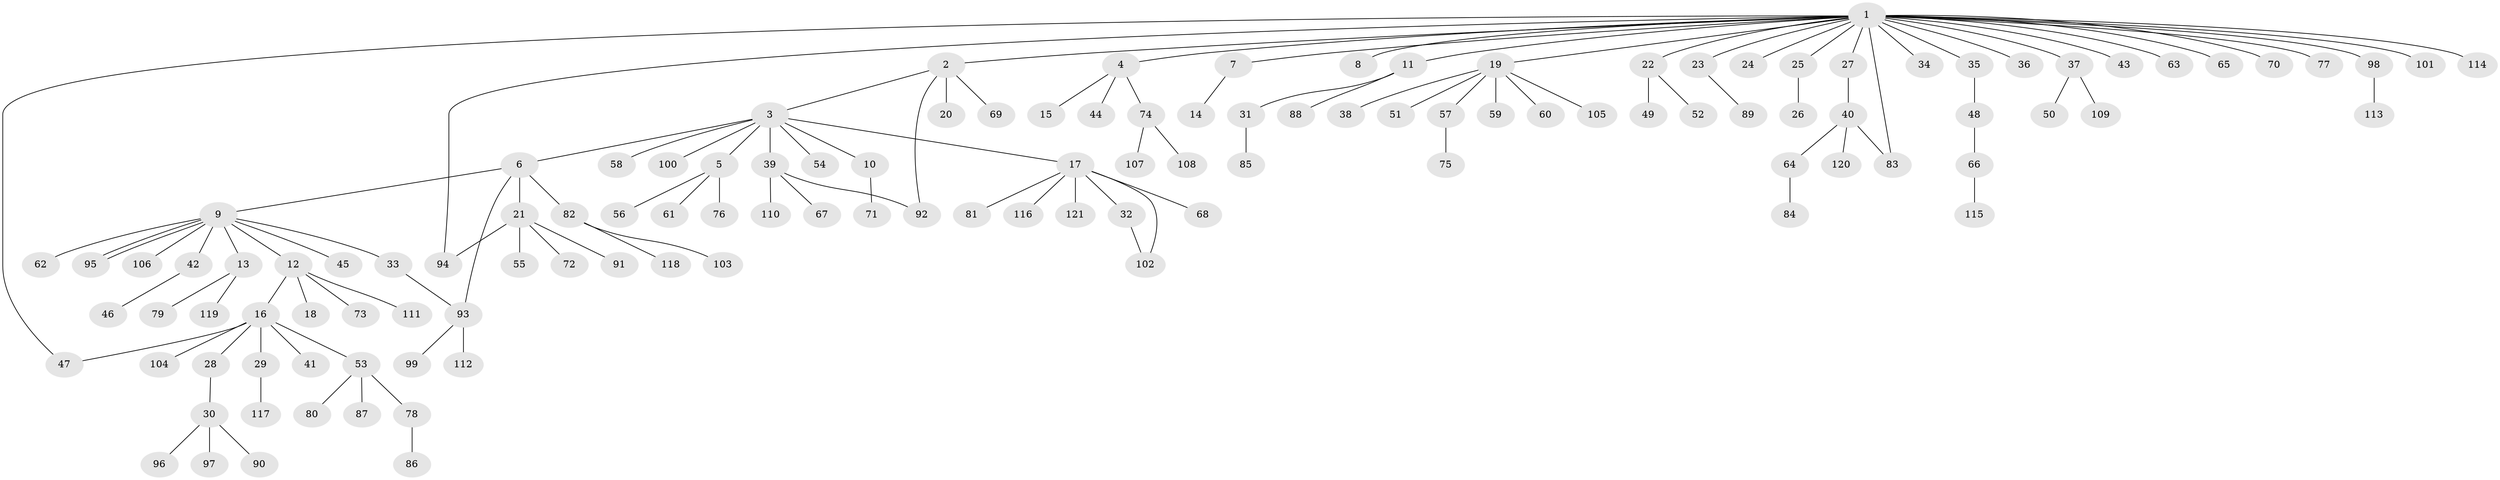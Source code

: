 // coarse degree distribution, {2: 0.22448979591836735, 1: 0.6326530612244898, 4: 0.08163265306122448, 6: 0.04081632653061224, 23: 0.02040816326530612}
// Generated by graph-tools (version 1.1) at 2025/36/03/04/25 23:36:55]
// undirected, 121 vertices, 127 edges
graph export_dot {
  node [color=gray90,style=filled];
  1;
  2;
  3;
  4;
  5;
  6;
  7;
  8;
  9;
  10;
  11;
  12;
  13;
  14;
  15;
  16;
  17;
  18;
  19;
  20;
  21;
  22;
  23;
  24;
  25;
  26;
  27;
  28;
  29;
  30;
  31;
  32;
  33;
  34;
  35;
  36;
  37;
  38;
  39;
  40;
  41;
  42;
  43;
  44;
  45;
  46;
  47;
  48;
  49;
  50;
  51;
  52;
  53;
  54;
  55;
  56;
  57;
  58;
  59;
  60;
  61;
  62;
  63;
  64;
  65;
  66;
  67;
  68;
  69;
  70;
  71;
  72;
  73;
  74;
  75;
  76;
  77;
  78;
  79;
  80;
  81;
  82;
  83;
  84;
  85;
  86;
  87;
  88;
  89;
  90;
  91;
  92;
  93;
  94;
  95;
  96;
  97;
  98;
  99;
  100;
  101;
  102;
  103;
  104;
  105;
  106;
  107;
  108;
  109;
  110;
  111;
  112;
  113;
  114;
  115;
  116;
  117;
  118;
  119;
  120;
  121;
  1 -- 2;
  1 -- 4;
  1 -- 7;
  1 -- 8;
  1 -- 11;
  1 -- 19;
  1 -- 22;
  1 -- 23;
  1 -- 24;
  1 -- 25;
  1 -- 27;
  1 -- 34;
  1 -- 35;
  1 -- 36;
  1 -- 37;
  1 -- 43;
  1 -- 47;
  1 -- 63;
  1 -- 65;
  1 -- 70;
  1 -- 77;
  1 -- 83;
  1 -- 94;
  1 -- 98;
  1 -- 101;
  1 -- 114;
  2 -- 3;
  2 -- 20;
  2 -- 69;
  2 -- 92;
  3 -- 5;
  3 -- 6;
  3 -- 10;
  3 -- 17;
  3 -- 39;
  3 -- 54;
  3 -- 58;
  3 -- 100;
  4 -- 15;
  4 -- 44;
  4 -- 74;
  5 -- 56;
  5 -- 61;
  5 -- 76;
  6 -- 9;
  6 -- 21;
  6 -- 82;
  6 -- 93;
  7 -- 14;
  9 -- 12;
  9 -- 13;
  9 -- 33;
  9 -- 42;
  9 -- 45;
  9 -- 62;
  9 -- 95;
  9 -- 95;
  9 -- 106;
  10 -- 71;
  11 -- 31;
  11 -- 88;
  12 -- 16;
  12 -- 18;
  12 -- 73;
  12 -- 111;
  13 -- 79;
  13 -- 119;
  16 -- 28;
  16 -- 29;
  16 -- 41;
  16 -- 47;
  16 -- 53;
  16 -- 104;
  17 -- 32;
  17 -- 68;
  17 -- 81;
  17 -- 102;
  17 -- 116;
  17 -- 121;
  19 -- 38;
  19 -- 51;
  19 -- 57;
  19 -- 59;
  19 -- 60;
  19 -- 105;
  21 -- 55;
  21 -- 72;
  21 -- 91;
  21 -- 94;
  22 -- 49;
  22 -- 52;
  23 -- 89;
  25 -- 26;
  27 -- 40;
  28 -- 30;
  29 -- 117;
  30 -- 90;
  30 -- 96;
  30 -- 97;
  31 -- 85;
  32 -- 102;
  33 -- 93;
  35 -- 48;
  37 -- 50;
  37 -- 109;
  39 -- 67;
  39 -- 92;
  39 -- 110;
  40 -- 64;
  40 -- 83;
  40 -- 120;
  42 -- 46;
  48 -- 66;
  53 -- 78;
  53 -- 80;
  53 -- 87;
  57 -- 75;
  64 -- 84;
  66 -- 115;
  74 -- 107;
  74 -- 108;
  78 -- 86;
  82 -- 103;
  82 -- 118;
  93 -- 99;
  93 -- 112;
  98 -- 113;
}
